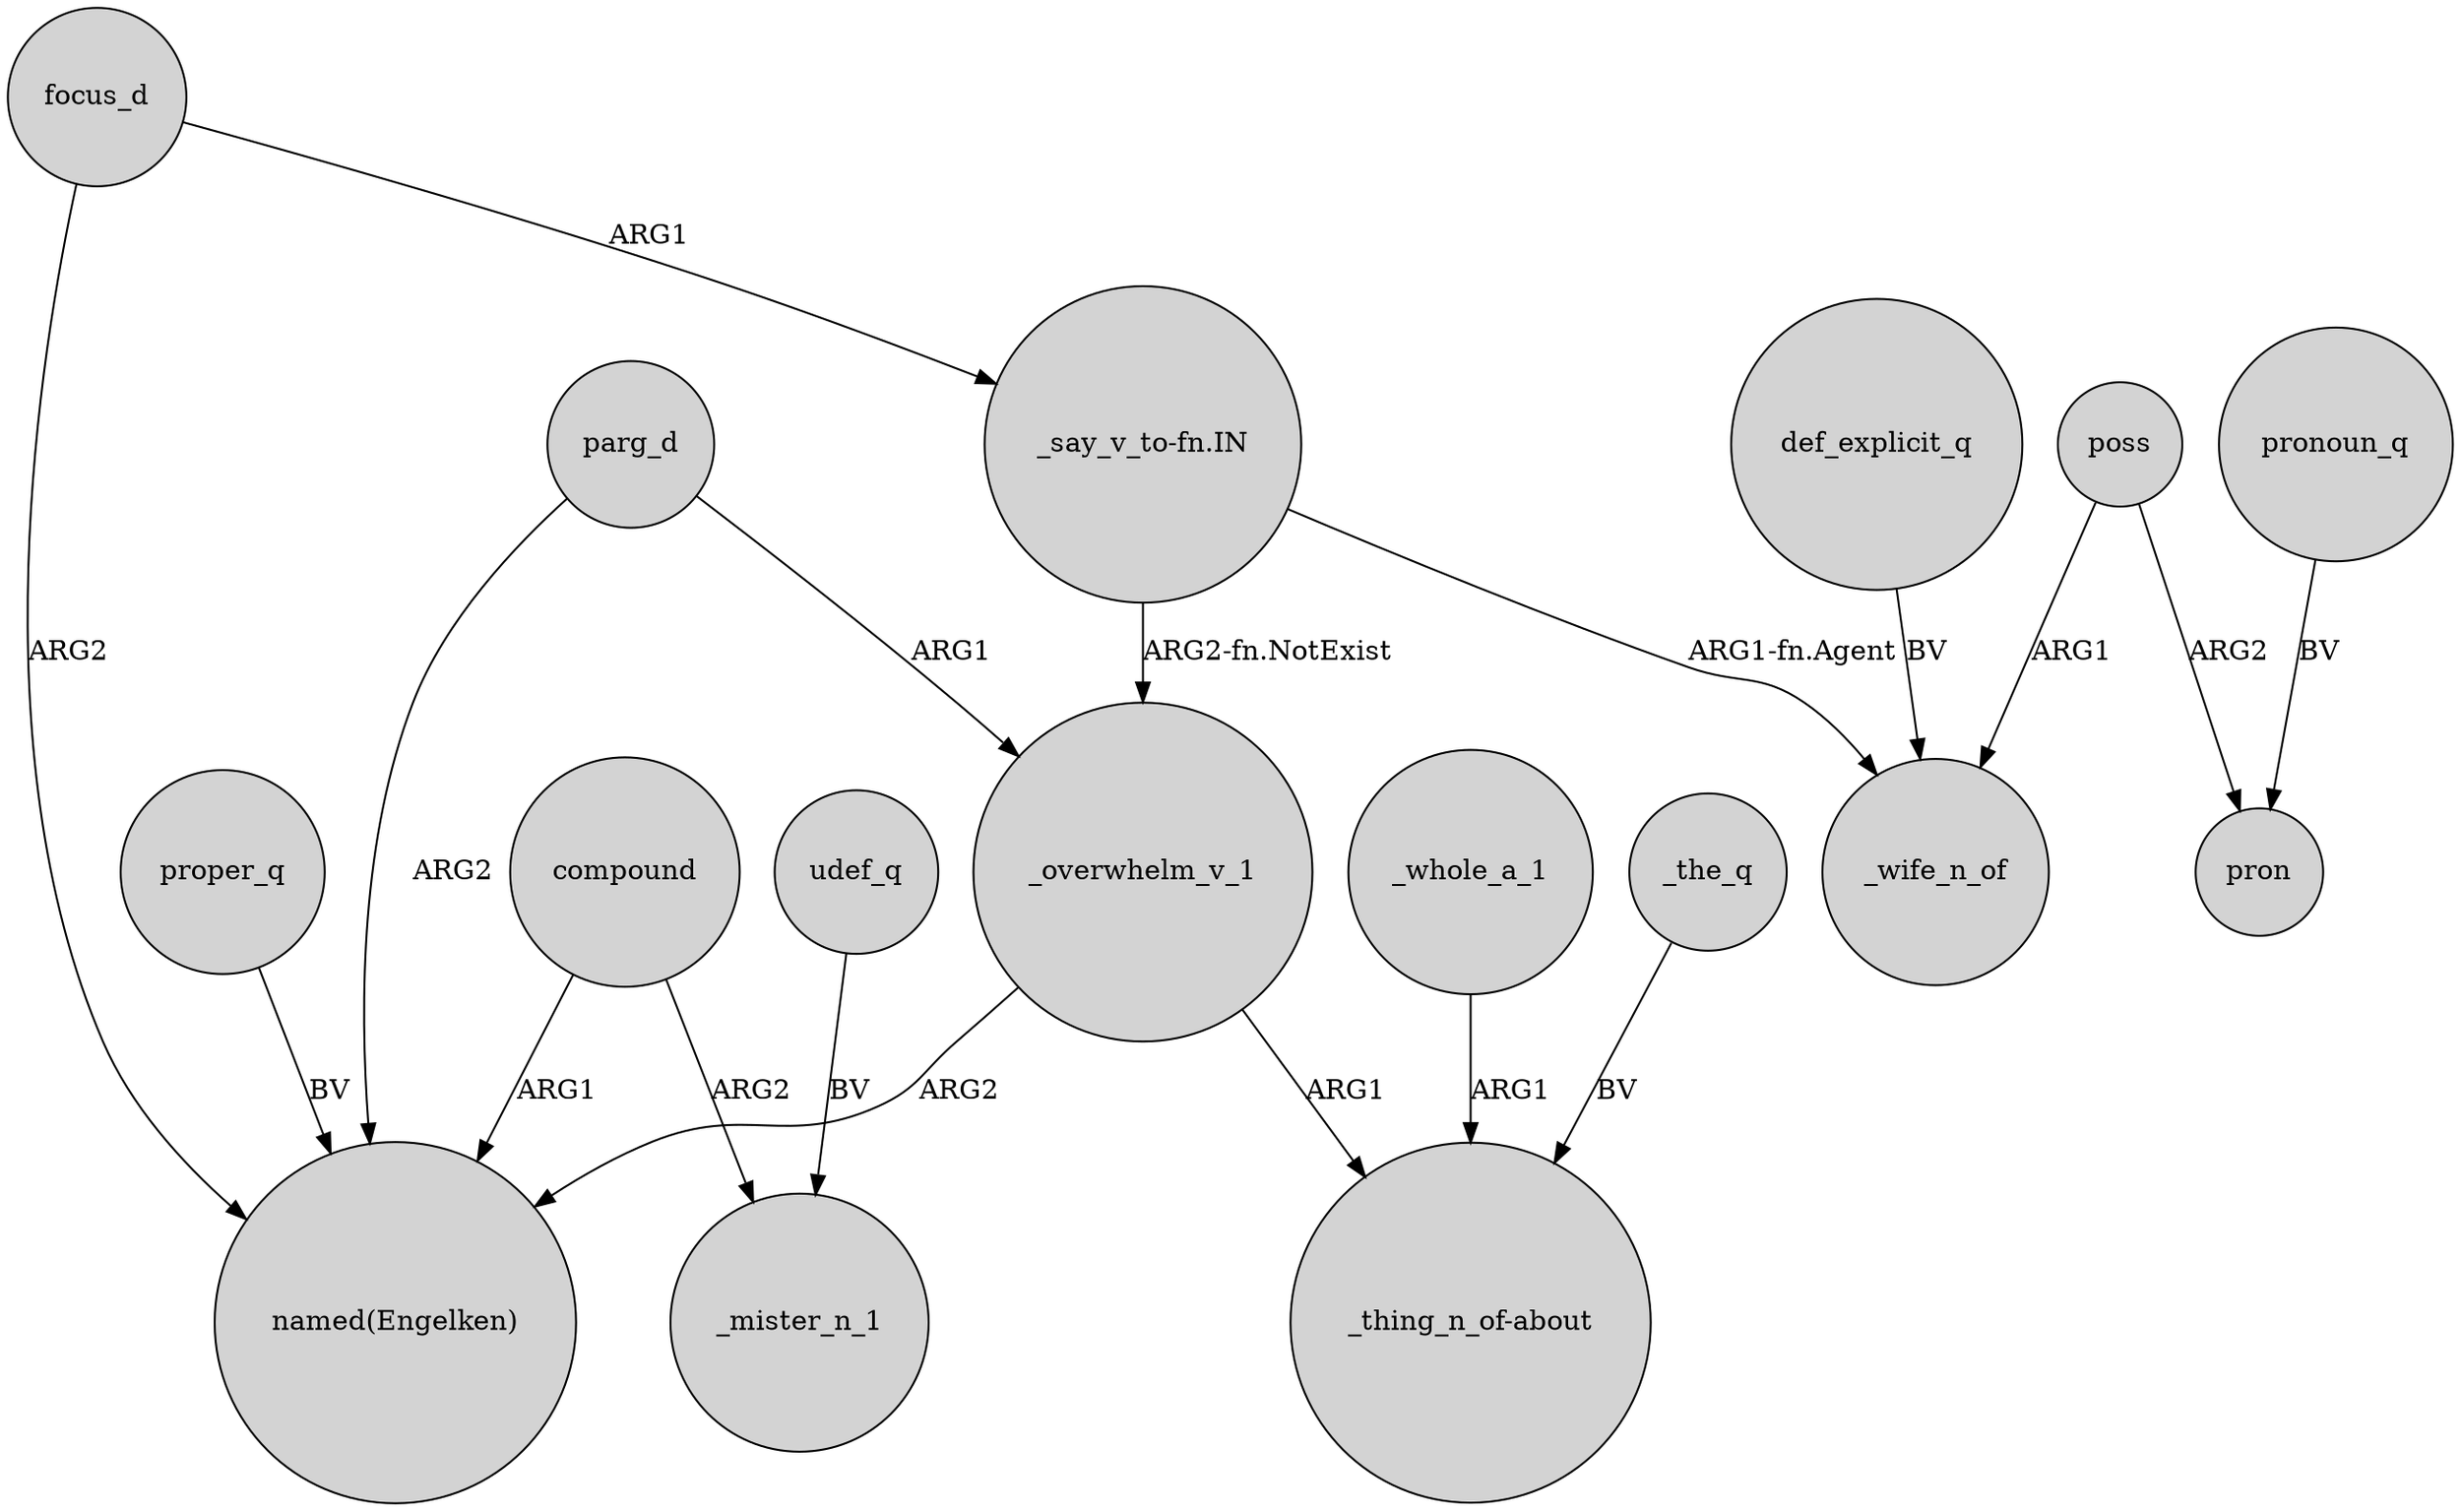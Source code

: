 digraph {
	node [shape=circle style=filled]
	focus_d -> "named(Engelken)" [label=ARG2]
	udef_q -> _mister_n_1 [label=BV]
	_whole_a_1 -> "_thing_n_of-about" [label=ARG1]
	compound -> "named(Engelken)" [label=ARG1]
	poss -> _wife_n_of [label=ARG1]
	"_say_v_to-fn.IN" -> _overwhelm_v_1 [label="ARG2-fn.NotExist"]
	_the_q -> "_thing_n_of-about" [label=BV]
	"_say_v_to-fn.IN" -> _wife_n_of [label="ARG1-fn.Agent"]
	poss -> pron [label=ARG2]
	proper_q -> "named(Engelken)" [label=BV]
	_overwhelm_v_1 -> "_thing_n_of-about" [label=ARG1]
	_overwhelm_v_1 -> "named(Engelken)" [label=ARG2]
	def_explicit_q -> _wife_n_of [label=BV]
	compound -> _mister_n_1 [label=ARG2]
	parg_d -> "named(Engelken)" [label=ARG2]
	focus_d -> "_say_v_to-fn.IN" [label=ARG1]
	parg_d -> _overwhelm_v_1 [label=ARG1]
	pronoun_q -> pron [label=BV]
}
